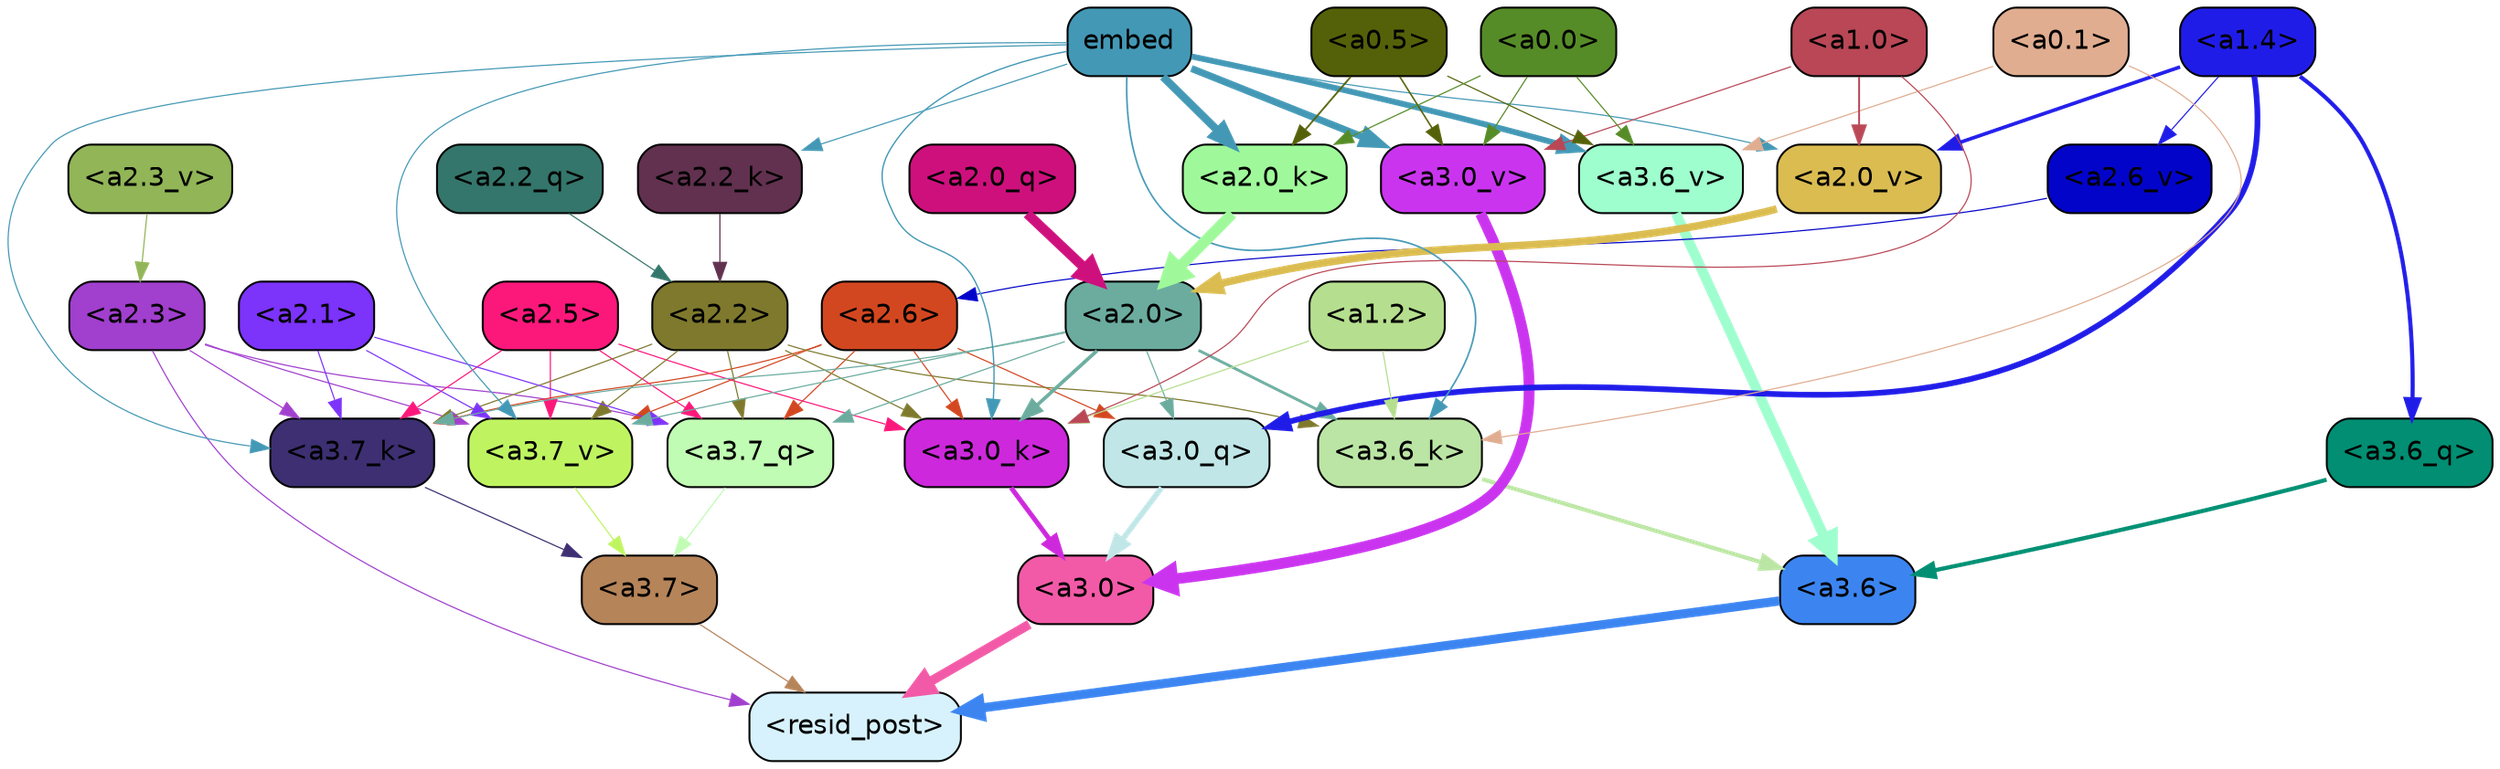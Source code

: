 strict digraph "" {
	graph [bgcolor=transparent,
		layout=dot,
		overlap=false,
		splines=true
	];
	"<a3.7>"	[color=black,
		fillcolor="#b68459",
		fontname=Helvetica,
		shape=box,
		style="filled, rounded"];
	"<resid_post>"	[color=black,
		fillcolor="#d7f2fc",
		fontname=Helvetica,
		shape=box,
		style="filled, rounded"];
	"<a3.7>" -> "<resid_post>"	[color="#b68459",
		penwidth=0.6];
	"<a3.6>"	[color=black,
		fillcolor="#3c85f1",
		fontname=Helvetica,
		shape=box,
		style="filled, rounded"];
	"<a3.6>" -> "<resid_post>"	[color="#3c85f1",
		penwidth=4.752790808677673];
	"<a3.0>"	[color=black,
		fillcolor="#f25aa7",
		fontname=Helvetica,
		shape=box,
		style="filled, rounded"];
	"<a3.0>" -> "<resid_post>"	[color="#f25aa7",
		penwidth=4.897669434547424];
	"<a2.3>"	[color=black,
		fillcolor="#a13fce",
		fontname=Helvetica,
		shape=box,
		style="filled, rounded"];
	"<a2.3>" -> "<resid_post>"	[color="#a13fce",
		penwidth=0.6];
	"<a3.7_q>"	[color=black,
		fillcolor="#c0fcb3",
		fontname=Helvetica,
		shape=box,
		style="filled, rounded"];
	"<a2.3>" -> "<a3.7_q>"	[color="#a13fce",
		penwidth=0.6];
	"<a3.7_k>"	[color=black,
		fillcolor="#3d2f72",
		fontname=Helvetica,
		shape=box,
		style="filled, rounded"];
	"<a2.3>" -> "<a3.7_k>"	[color="#a13fce",
		penwidth=0.6];
	"<a3.7_v>"	[color=black,
		fillcolor="#bff460",
		fontname=Helvetica,
		shape=box,
		style="filled, rounded"];
	"<a2.3>" -> "<a3.7_v>"	[color="#a13fce",
		penwidth=0.6];
	"<a3.7_q>" -> "<a3.7>"	[color="#c0fcb3",
		penwidth=0.6];
	"<a3.6_q>"	[color=black,
		fillcolor="#018e72",
		fontname=Helvetica,
		shape=box,
		style="filled, rounded"];
	"<a3.6_q>" -> "<a3.6>"	[color="#018e72",
		penwidth=2.160832464694977];
	"<a3.0_q>"	[color=black,
		fillcolor="#c0e6e7",
		fontname=Helvetica,
		shape=box,
		style="filled, rounded"];
	"<a3.0_q>" -> "<a3.0>"	[color="#c0e6e7",
		penwidth=2.870753765106201];
	"<a3.7_k>" -> "<a3.7>"	[color="#3d2f72",
		penwidth=0.6];
	"<a3.6_k>"	[color=black,
		fillcolor="#bbe5a4",
		fontname=Helvetica,
		shape=box,
		style="filled, rounded"];
	"<a3.6_k>" -> "<a3.6>"	[color="#bbe5a4",
		penwidth=2.13908451795578];
	"<a3.0_k>"	[color=black,
		fillcolor="#cd28dc",
		fontname=Helvetica,
		shape=box,
		style="filled, rounded"];
	"<a3.0_k>" -> "<a3.0>"	[color="#cd28dc",
		penwidth=2.520303964614868];
	"<a3.7_v>" -> "<a3.7>"	[color="#bff460",
		penwidth=0.6];
	"<a3.6_v>"	[color=black,
		fillcolor="#9efecd",
		fontname=Helvetica,
		shape=box,
		style="filled, rounded"];
	"<a3.6_v>" -> "<a3.6>"	[color="#9efecd",
		penwidth=5.297133803367615];
	"<a3.0_v>"	[color=black,
		fillcolor="#ca34ef",
		fontname=Helvetica,
		shape=box,
		style="filled, rounded"];
	"<a3.0_v>" -> "<a3.0>"	[color="#ca34ef",
		penwidth=5.680712580680847];
	"<a2.6>"	[color=black,
		fillcolor="#d34720",
		fontname=Helvetica,
		shape=box,
		style="filled, rounded"];
	"<a2.6>" -> "<a3.7_q>"	[color="#d34720",
		penwidth=0.6];
	"<a2.6>" -> "<a3.0_q>"	[color="#d34720",
		penwidth=0.6];
	"<a2.6>" -> "<a3.7_k>"	[color="#d34720",
		penwidth=0.6];
	"<a2.6>" -> "<a3.0_k>"	[color="#d34720",
		penwidth=0.6];
	"<a2.6>" -> "<a3.7_v>"	[color="#d34720",
		penwidth=0.6];
	"<a2.5>"	[color=black,
		fillcolor="#fc187b",
		fontname=Helvetica,
		shape=box,
		style="filled, rounded"];
	"<a2.5>" -> "<a3.7_q>"	[color="#fc187b",
		penwidth=0.6];
	"<a2.5>" -> "<a3.7_k>"	[color="#fc187b",
		penwidth=0.6];
	"<a2.5>" -> "<a3.0_k>"	[color="#fc187b",
		penwidth=0.6];
	"<a2.5>" -> "<a3.7_v>"	[color="#fc187b",
		penwidth=0.6];
	"<a2.2>"	[color=black,
		fillcolor="#7f792d",
		fontname=Helvetica,
		shape=box,
		style="filled, rounded"];
	"<a2.2>" -> "<a3.7_q>"	[color="#7f792d",
		penwidth=0.6];
	"<a2.2>" -> "<a3.7_k>"	[color="#7f792d",
		penwidth=0.6];
	"<a2.2>" -> "<a3.6_k>"	[color="#7f792d",
		penwidth=0.6];
	"<a2.2>" -> "<a3.0_k>"	[color="#7f792d",
		penwidth=0.6];
	"<a2.2>" -> "<a3.7_v>"	[color="#7f792d",
		penwidth=0.6];
	"<a2.1>"	[color=black,
		fillcolor="#7c33fa",
		fontname=Helvetica,
		shape=box,
		style="filled, rounded"];
	"<a2.1>" -> "<a3.7_q>"	[color="#7c33fa",
		penwidth=0.6];
	"<a2.1>" -> "<a3.7_k>"	[color="#7c33fa",
		penwidth=0.6];
	"<a2.1>" -> "<a3.7_v>"	[color="#7c33fa",
		penwidth=0.6];
	"<a2.0>"	[color=black,
		fillcolor="#6bac9f",
		fontname=Helvetica,
		shape=box,
		style="filled, rounded"];
	"<a2.0>" -> "<a3.7_q>"	[color="#6bac9f",
		penwidth=0.6];
	"<a2.0>" -> "<a3.0_q>"	[color="#6bac9f",
		penwidth=0.6];
	"<a2.0>" -> "<a3.7_k>"	[color="#6bac9f",
		penwidth=0.6];
	"<a2.0>" -> "<a3.6_k>"	[color="#6bac9f",
		penwidth=1.4811622872948647];
	"<a2.0>" -> "<a3.0_k>"	[color="#6bac9f",
		penwidth=1.8632715698331594];
	"<a2.0>" -> "<a3.7_v>"	[color="#6bac9f",
		penwidth=0.6];
	"<a1.4>"	[color=black,
		fillcolor="#201ce8",
		fontname=Helvetica,
		shape=box,
		style="filled, rounded"];
	"<a1.4>" -> "<a3.6_q>"	[color="#201ce8",
		penwidth=2.1468575447797775];
	"<a1.4>" -> "<a3.0_q>"	[color="#201ce8",
		penwidth=3.0006065368652344];
	"<a2.6_v>"	[color=black,
		fillcolor="#0304c9",
		fontname=Helvetica,
		shape=box,
		style="filled, rounded"];
	"<a1.4>" -> "<a2.6_v>"	[color="#201ce8",
		penwidth=0.6];
	"<a2.0_v>"	[color=black,
		fillcolor="#dabc51",
		fontname=Helvetica,
		shape=box,
		style="filled, rounded"];
	"<a1.4>" -> "<a2.0_v>"	[color="#201ce8",
		penwidth=1.8759949803352356];
	embed	[color=black,
		fillcolor="#4398b5",
		fontname=Helvetica,
		shape=box,
		style="filled, rounded"];
	embed -> "<a3.7_k>"	[color="#4398b5",
		penwidth=0.6];
	embed -> "<a3.6_k>"	[color="#4398b5",
		penwidth=0.8410270567983389];
	embed -> "<a3.0_k>"	[color="#4398b5",
		penwidth=0.691851794719696];
	embed -> "<a3.7_v>"	[color="#4398b5",
		penwidth=0.6];
	embed -> "<a3.6_v>"	[color="#4398b5",
		penwidth=3.0758190751075745];
	embed -> "<a3.0_v>"	[color="#4398b5",
		penwidth=3.6927278637886047];
	"<a2.2_k>"	[color=black,
		fillcolor="#61314f",
		fontname=Helvetica,
		shape=box,
		style="filled, rounded"];
	embed -> "<a2.2_k>"	[color="#4398b5",
		penwidth=0.6];
	"<a2.0_k>"	[color=black,
		fillcolor="#9ff99a",
		fontname=Helvetica,
		shape=box,
		style="filled, rounded"];
	embed -> "<a2.0_k>"	[color="#4398b5",
		penwidth=4.189224064350128];
	embed -> "<a2.0_v>"	[color="#4398b5",
		penwidth=0.6];
	"<a1.2>"	[color=black,
		fillcolor="#b5de8e",
		fontname=Helvetica,
		shape=box,
		style="filled, rounded"];
	"<a1.2>" -> "<a3.6_k>"	[color="#b5de8e",
		penwidth=0.6];
	"<a1.2>" -> "<a3.0_k>"	[color="#b5de8e",
		penwidth=0.6];
	"<a0.1>"	[color=black,
		fillcolor="#e0ad90",
		fontname=Helvetica,
		shape=box,
		style="filled, rounded"];
	"<a0.1>" -> "<a3.6_k>"	[color="#e0ad90",
		penwidth=0.6];
	"<a0.1>" -> "<a3.6_v>"	[color="#e0ad90",
		penwidth=0.6];
	"<a1.0>"	[color=black,
		fillcolor="#b94756",
		fontname=Helvetica,
		shape=box,
		style="filled, rounded"];
	"<a1.0>" -> "<a3.0_k>"	[color="#b94756",
		penwidth=0.6];
	"<a1.0>" -> "<a3.0_v>"	[color="#b94756",
		penwidth=0.6];
	"<a1.0>" -> "<a2.0_v>"	[color="#b94756",
		penwidth=0.9620223194360733];
	"<a0.5>"	[color=black,
		fillcolor="#556109",
		fontname=Helvetica,
		shape=box,
		style="filled, rounded"];
	"<a0.5>" -> "<a3.6_v>"	[color="#556109",
		penwidth=0.6];
	"<a0.5>" -> "<a3.0_v>"	[color="#556109",
		penwidth=0.8028683364391327];
	"<a0.5>" -> "<a2.0_k>"	[color="#556109",
		penwidth=0.9350990951061249];
	"<a0.0>"	[color=black,
		fillcolor="#568c27",
		fontname=Helvetica,
		shape=box,
		style="filled, rounded"];
	"<a0.0>" -> "<a3.6_v>"	[color="#568c27",
		penwidth=0.6];
	"<a0.0>" -> "<a3.0_v>"	[color="#568c27",
		penwidth=0.6];
	"<a0.0>" -> "<a2.0_k>"	[color="#568c27",
		penwidth=0.6];
	"<a2.2_q>"	[color=black,
		fillcolor="#34766b",
		fontname=Helvetica,
		shape=box,
		style="filled, rounded"];
	"<a2.2_q>" -> "<a2.2>"	[color="#34766b",
		penwidth=0.6];
	"<a2.0_q>"	[color=black,
		fillcolor="#ce107d",
		fontname=Helvetica,
		shape=box,
		style="filled, rounded"];
	"<a2.0_q>" -> "<a2.0>"	[color="#ce107d",
		penwidth=5.1847569942474365];
	"<a2.2_k>" -> "<a2.2>"	[color="#61314f",
		penwidth=0.6149471998214722];
	"<a2.0_k>" -> "<a2.0>"	[color="#9ff99a",
		penwidth=5.773491740226746];
	"<a2.6_v>" -> "<a2.6>"	[color="#0304c9",
		penwidth=0.6];
	"<a2.3_v>"	[color=black,
		fillcolor="#91b557",
		fontname=Helvetica,
		shape=box,
		style="filled, rounded"];
	"<a2.3_v>" -> "<a2.3>"	[color="#91b557",
		penwidth=0.6];
	"<a2.0_v>" -> "<a2.0>"	[color="#dabc51",
		penwidth=3.9731863737106323];
}
